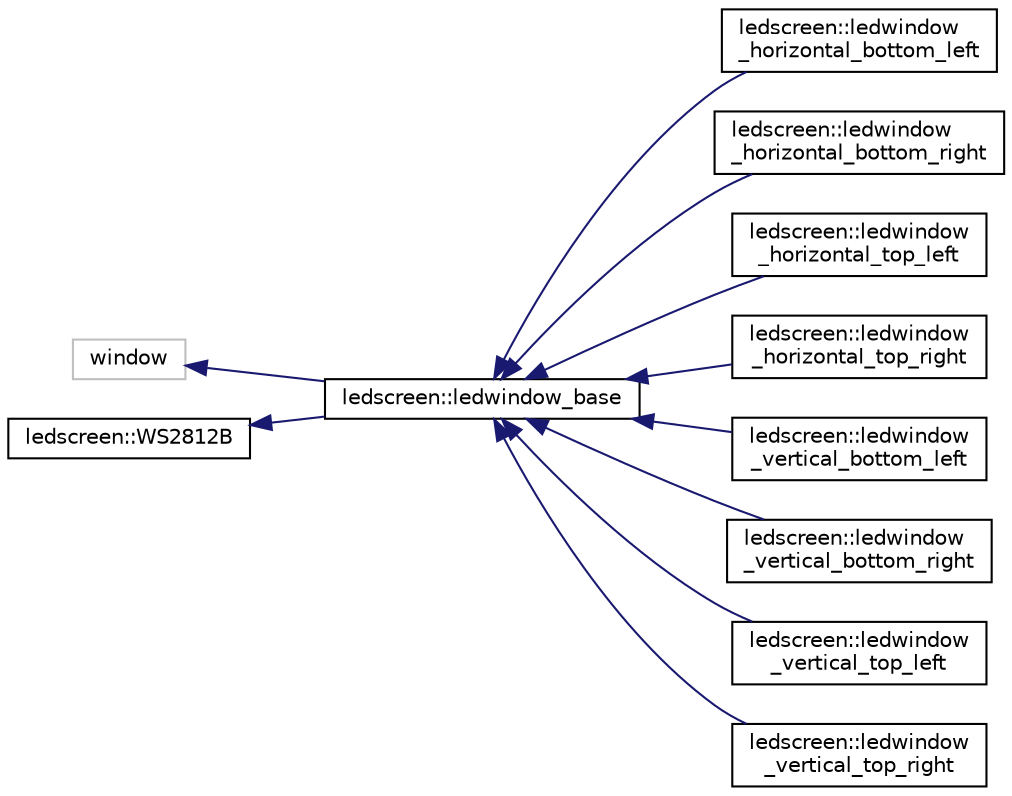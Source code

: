 digraph "Graphical Class Hierarchy"
{
  edge [fontname="Helvetica",fontsize="10",labelfontname="Helvetica",labelfontsize="10"];
  node [fontname="Helvetica",fontsize="10",shape=record];
  rankdir="LR";
  Node10 [label="window",height=0.2,width=0.4,color="grey75", fillcolor="white", style="filled"];
  Node10 -> Node1 [dir="back",color="midnightblue",fontsize="10",style="solid",fontname="Helvetica"];
  Node1 [label="ledscreen::ledwindow_base",height=0.2,width=0.4,color="black", fillcolor="white", style="filled",URL="$classledscreen_1_1ledwindow__base.html",tooltip="Base hwlib::window based window for the WS2812B. "];
  Node1 -> Node2 [dir="back",color="midnightblue",fontsize="10",style="solid",fontname="Helvetica"];
  Node2 [label="ledscreen::ledwindow\l_horizontal_bottom_left",height=0.2,width=0.4,color="black", fillcolor="white", style="filled",URL="$classledscreen_1_1ledwindow__horizontal__bottom__left.html",tooltip="Layout expansion on ledscreen::window_base. "];
  Node1 -> Node3 [dir="back",color="midnightblue",fontsize="10",style="solid",fontname="Helvetica"];
  Node3 [label="ledscreen::ledwindow\l_horizontal_bottom_right",height=0.2,width=0.4,color="black", fillcolor="white", style="filled",URL="$classledscreen_1_1ledwindow__horizontal__bottom__right.html",tooltip="Layout expansion on ledscreen::window_base. "];
  Node1 -> Node4 [dir="back",color="midnightblue",fontsize="10",style="solid",fontname="Helvetica"];
  Node4 [label="ledscreen::ledwindow\l_horizontal_top_left",height=0.2,width=0.4,color="black", fillcolor="white", style="filled",URL="$classledscreen_1_1ledwindow__horizontal__top__left.html",tooltip="Layout expansion on ledscreen::window_base. "];
  Node1 -> Node5 [dir="back",color="midnightblue",fontsize="10",style="solid",fontname="Helvetica"];
  Node5 [label="ledscreen::ledwindow\l_horizontal_top_right",height=0.2,width=0.4,color="black", fillcolor="white", style="filled",URL="$classledscreen_1_1ledwindow__horizontal__top__right.html",tooltip="Layout expansion on ledscreen::window_base. "];
  Node1 -> Node6 [dir="back",color="midnightblue",fontsize="10",style="solid",fontname="Helvetica"];
  Node6 [label="ledscreen::ledwindow\l_vertical_bottom_left",height=0.2,width=0.4,color="black", fillcolor="white", style="filled",URL="$classledscreen_1_1ledwindow__vertical__bottom__left.html",tooltip="Layout expansion on ledscreen::window_base. "];
  Node1 -> Node7 [dir="back",color="midnightblue",fontsize="10",style="solid",fontname="Helvetica"];
  Node7 [label="ledscreen::ledwindow\l_vertical_bottom_right",height=0.2,width=0.4,color="black", fillcolor="white", style="filled",URL="$classledscreen_1_1ledwindow__vertical__bottom__right.html",tooltip="Layout expansion on ledscreen::window_base. "];
  Node1 -> Node8 [dir="back",color="midnightblue",fontsize="10",style="solid",fontname="Helvetica"];
  Node8 [label="ledscreen::ledwindow\l_vertical_top_left",height=0.2,width=0.4,color="black", fillcolor="white", style="filled",URL="$classledscreen_1_1ledwindow__vertical__top__left.html",tooltip="Layout expansion on ledscreen::window_base. "];
  Node1 -> Node9 [dir="back",color="midnightblue",fontsize="10",style="solid",fontname="Helvetica"];
  Node9 [label="ledscreen::ledwindow\l_vertical_top_right",height=0.2,width=0.4,color="black", fillcolor="white", style="filled",URL="$classledscreen_1_1ledwindow__vertical__top__right.html",tooltip="Layout expansion on ledscreen::window_base. "];
  Node0 [label="ledscreen::WS2812B",height=0.2,width=0.4,color="black", fillcolor="white", style="filled",URL="$classledscreen_1_1WS2812B.html",tooltip="Base class for a WS2812B LED strip. "];
  Node0 -> Node1 [dir="back",color="midnightblue",fontsize="10",style="solid",fontname="Helvetica"];
}
